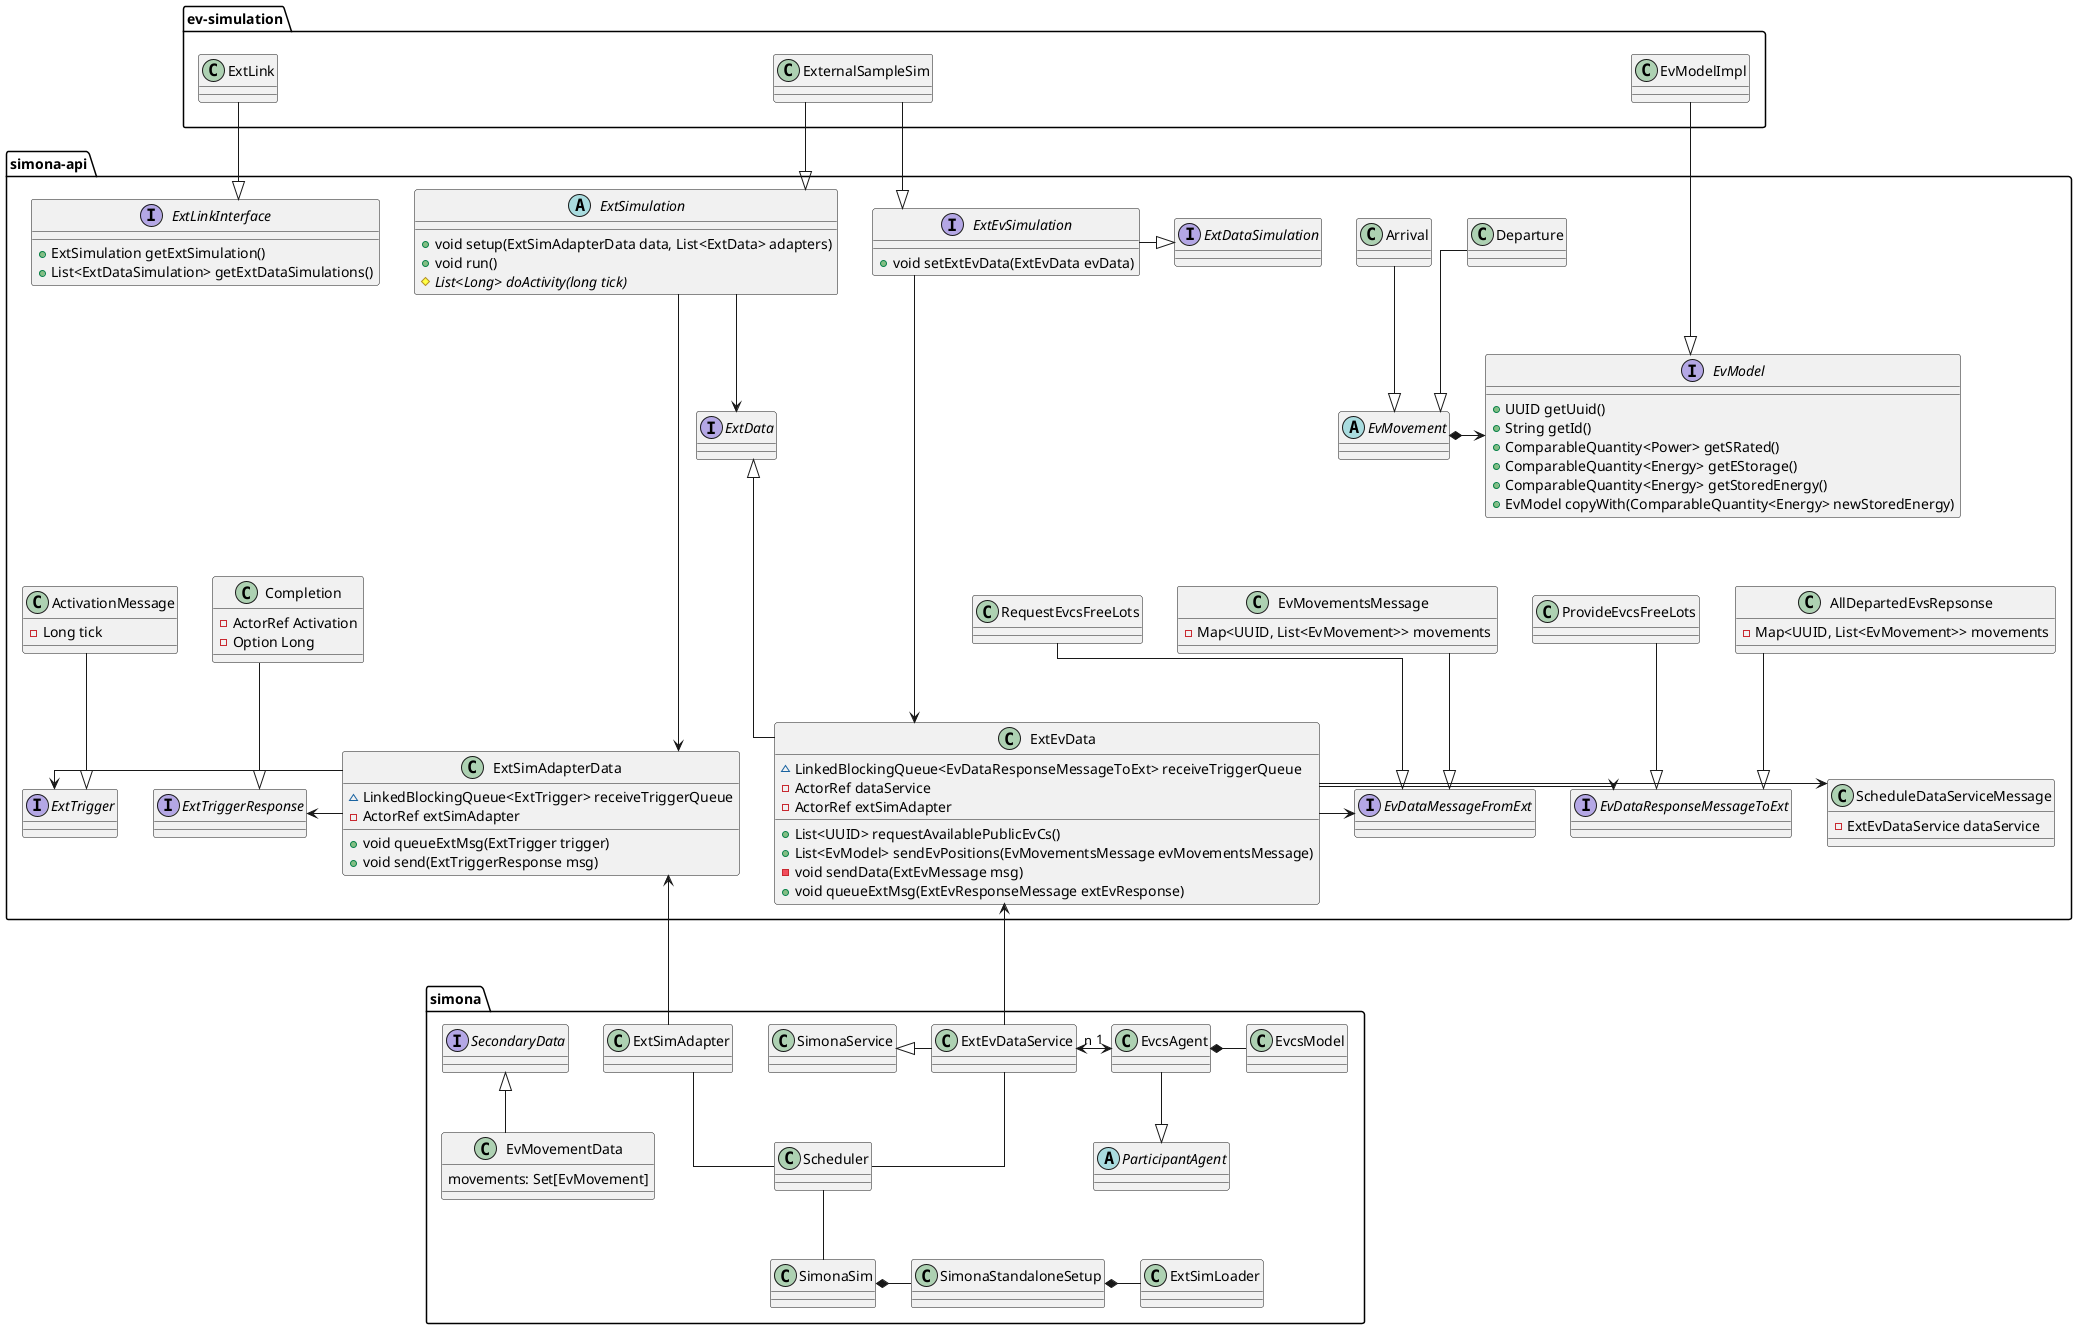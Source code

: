 @startuml
'https://plantuml.com/class-diagram
skinparam linetype ortho

package ev-simulation {
    class ExtLink
    class ExternalSampleSim
    class EvModelImpl

    ' adding hidden elements for layout purposes
    class placeholderA {
        w-w-w-w-w-w-w-w-w-w-w-w-w-w-w-w-w-w-w-w-w-w-w-w-w-w-w
    }
    hide placeholderA

    class placeholderB {
        w-w-w-w-w-w-w-w-w-w-w-w-w-w-w-w-w-w-w-w-w-w-w-w-w-w-w-w-w-w-w-w-w-w-w-w-w-w-w-w
    }
    hide placeholderB

    ExtLink -[hidden]> placeholderA
    placeholderA -[hidden]> ExternalSampleSim
    ExternalSampleSim -[hidden]> placeholderB
    placeholderB -[hidden]> EvModelImpl
}

package simona-api {
    ' MIDDLE PART
    class ExtEvData {
        ~ LinkedBlockingQueue<EvDataResponseMessageToExt> receiveTriggerQueue
        - ActorRef dataService
        - ActorRef extSimAdapter
        + List<UUID> requestAvailablePublicEvCs()
        + List<EvModel> sendEvPositions(EvMovementsMessage evMovementsMessage)
        - void sendData(ExtEvMessage msg)
        + void queueExtMsg(ExtEvResponseMessage extEvResponse)
    }

    class ExtSimAdapterData {
        ~ LinkedBlockingQueue<ExtTrigger> receiveTriggerQueue
        - ActorRef extSimAdapter
        + void queueExtMsg(ExtTrigger trigger)
        + void send(ExtTriggerResponse msg)
    }

    interface ExtData

    abstract class ExtSimulation {
        + void setup(ExtSimAdapterData data, List<ExtData> adapters)
        + void run()
        # {abstract} List<Long> doActivity(long tick)
    }

    interface ExtEvSimulation {
        + void setExtEvData(ExtEvData evData)
    }

    interface ExtDataSimulation

    ExternalSampleSim --|> ExtSimulation
    ExternalSampleSim --|> ExtEvSimulation

    ExtSimulation -[hidden]> ExtDataSimulation
    ExtEvSimulation -|> ExtDataSimulation
    ExtEvSimulation --> ExtEvData

    ExtSimulation --> ExtData
    ExtSimulation --> ExtSimAdapterData

    ExtSimAdapterData -[hidden]> ExtEvData
    ExtData <|-- ExtEvData

    ' placeholder
    class plchldr1 {
        w-w-w-w-w
    }
    hide plchldr1
    class placeholder2 {
        w-w-w-w-w-w-w-w-w-w-w-w-w-w-w
    }
    hide placeholder2
    class placeholder3 {
        w-w-w-w-w-w-w-w-w-w-w
    }
    hide placeholder3
    class placeholder4 {
        w-w-w-w-w-w-w-w-w-w-w-w-w-w-w-w-w-w-w-w-w
    }
    hide placeholder4

    ExtData -[hidden]> plchldr1
    plchldr1 -[hidden]> placeholder4
    placeholder4 -[hidden]> EvMovement
    ExtSimulation -[hidden]-> placeholder2
    placeholder2 -[hidden]-> placeholder3
    placeholder3 -[hidden]-> ExtSimAdapterData
    placeholder2 -[hidden]> ExtData


    ' RIGHT PART
    abstract class EvMovement
    class Arrival
    class Departure
    Arrival --|> EvMovement
    Departure --|> EvMovement
    Arrival -[hidden]> Departure

    interface EvModel {
        + UUID getUuid()
        + String getId()
        + ComparableQuantity<Power> getSRated()
        + ComparableQuantity<Energy> getEStorage()
        + ComparableQuantity<Energy> getStoredEnergy()
        + EvModel copyWith(ComparableQuantity<Energy> newStoredEnergy)
    }

    ExtDataSimulation -[hidden]> Arrival
    EvMovement *-> EvModel
    EvModelImpl --|> EvModel


    interface EvDataMessageFromExt
    class EvMovementsMessage {
        - Map<UUID, List<EvMovement>> movements
    }
    class RequestEvcsFreeLots
    RequestEvcsFreeLots --|> EvDataMessageFromExt
    EvMovementsMessage --|> EvDataMessageFromExt
    RequestEvcsFreeLots -[hidden]> EvMovementsMessage

    interface EvDataResponseMessageToExt
    class AllDepartedEvsRepsonse {
        - Map<UUID, List<EvMovement>> movements
    }
    class ProvideEvcsFreeLots
    ProvideEvcsFreeLots --|> EvDataResponseMessageToExt
    AllDepartedEvsRepsonse --|> EvDataResponseMessageToExt
    ExtEvData -> EvDataMessageFromExt
    ExtEvData -> EvDataResponseMessageToExt
    EvMovement -[hidden]-> RequestEvcsFreeLots
    EvDataMessageFromExt -[hidden]> EvDataResponseMessageToExt
    EvMovementsMessage -[hidden]> ProvideEvcsFreeLots
    ProvideEvcsFreeLots -[hidden]> AllDepartedEvsRepsonse

    class ScheduleDataServiceMessage {
        - ExtEvDataService dataService
    }
    EvDataResponseMessageToExt -[hidden]> ScheduleDataServiceMessage
    ExtEvData -> ScheduleDataServiceMessage


    ' LEFT PART
    interface ExtLinkInterface {
        + ExtSimulation getExtSimulation()
        + List<ExtDataSimulation> getExtDataSimulations()
    }
    ExtLinkInterface -[hidden]> ExtSimulation
    ExtLink --|> ExtLinkInterface

    interface ExtTrigger
    class ActivationMessage {
        - Long tick
    }
    ActivationMessage --|> ExtTrigger

    interface ExtTriggerResponse
    class Completion {
        - ActorRef Activation
        - Option Long
    }
    Completion --|> ExtTriggerResponse

    ExtTrigger -[hidden]> ExtTriggerResponse
    ExtTrigger <- ExtSimAdapterData
    ExtTriggerResponse <- ExtSimAdapterData
}

package simona {
    abstract class ParticipantAgent

    class EvcsModel

    class EvcsAgent

    interface SecondaryData
    class EvMovementData {
        movements: Set[EvMovement]
    }

    class SimonaSim

    class Scheduler

    class SimonaStandaloneSetup

    class ExtSimLoader

    class ExtSimAdapter

    class ExtEvDataService

    Scheduler -- SimonaSim
    SimonaSim *- SimonaStandaloneSetup
    SimonaStandaloneSetup *- ExtSimLoader

    ExtSimAdapter -- Scheduler
    ExtEvDataService -- Scheduler

    SecondaryData <|-- EvMovementData

    SimonaService <|- ExtEvDataService
    ExtEvData <--- ExtEvDataService

    ExtSimAdapterData <--- ExtSimAdapter

    ' 1 and n are swapped here due to bug with linetype ortho and labels
    ExtEvDataService "n" <-> "1" EvcsAgent
    EvcsAgent --|> ParticipantAgent
    EvcsAgent *- EvcsModel

    ExtSimAdapter -[hidden]> SimonaService
}

@enduml